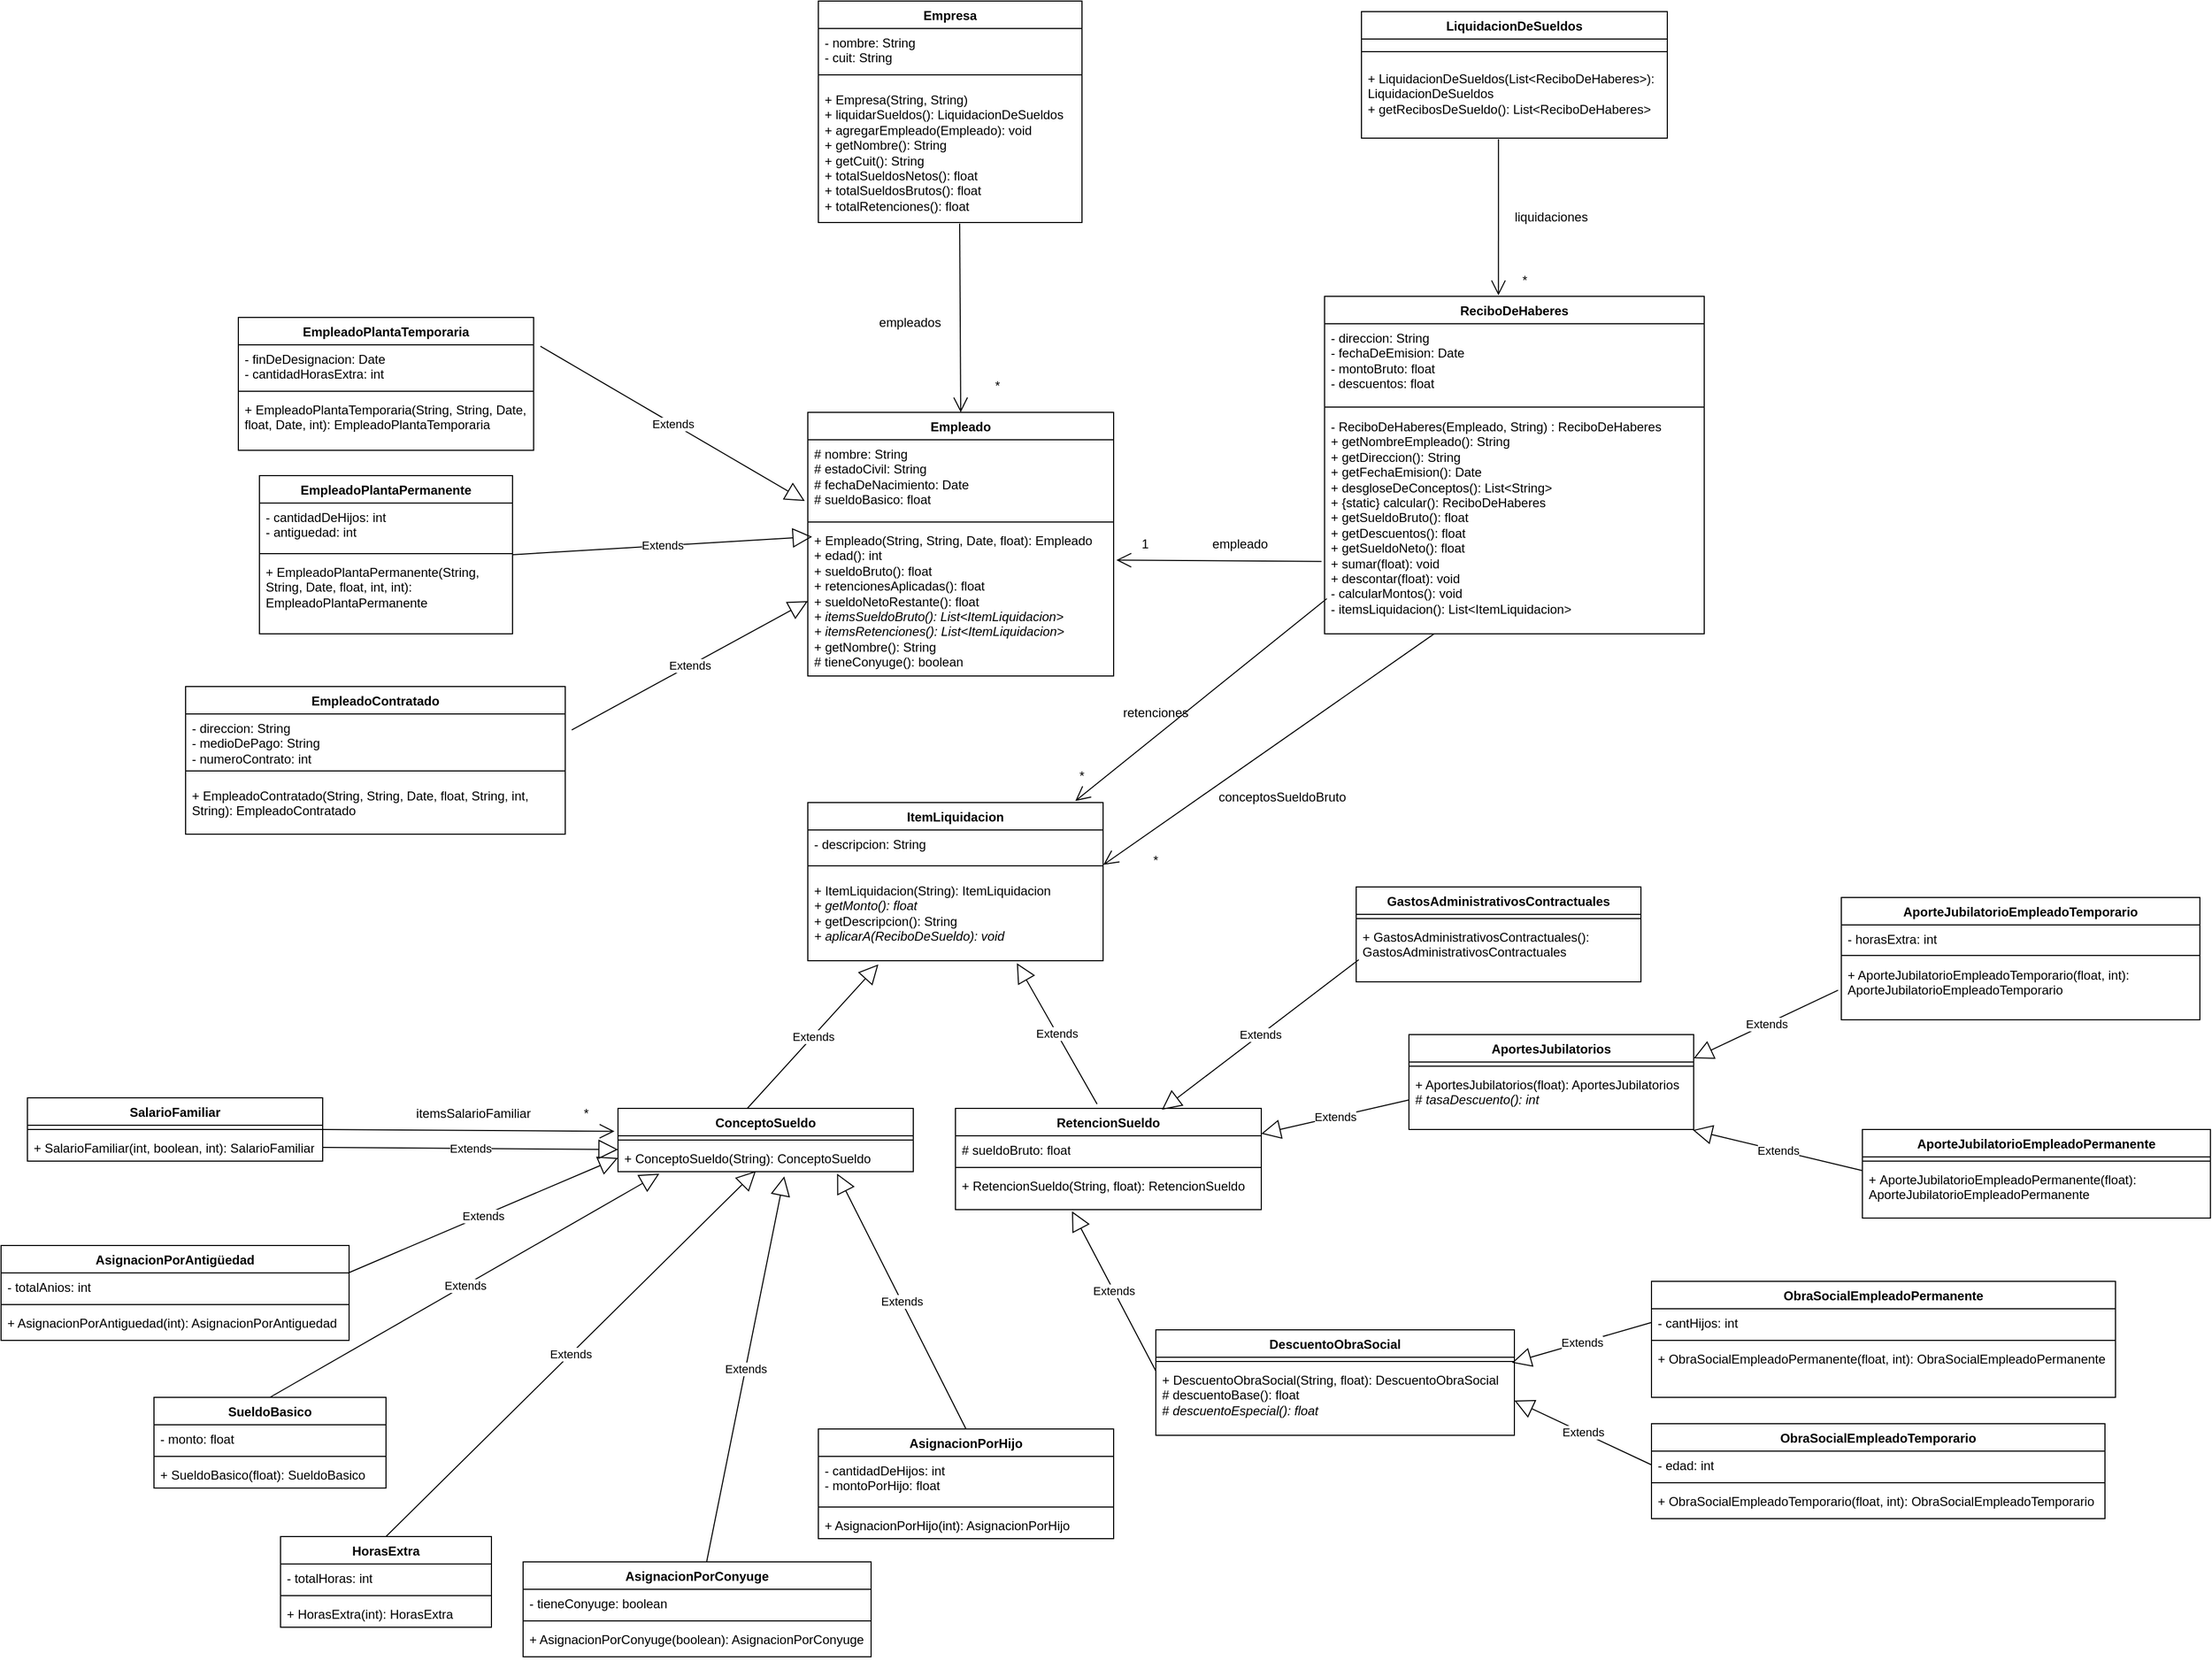 <mxfile version="24.6.3" type="device">
  <diagram id="dvFh13W1wca3gW78rGPV" name="Página-1">
    <mxGraphModel dx="3088" dy="738" grid="1" gridSize="10" guides="1" tooltips="1" connect="1" arrows="1" fold="1" page="1" pageScale="1" pageWidth="827" pageHeight="1169" math="0" shadow="0">
      <root>
        <mxCell id="0" />
        <mxCell id="1" parent="0" />
        <mxCell id="1jrQEB5GdqR0-xiWNW6j-1" value="Empresa" style="swimlane;fontStyle=1;align=center;verticalAlign=top;childLayout=stackLayout;horizontal=1;startSize=26;horizontalStack=0;resizeParent=1;resizeParentMax=0;resizeLast=0;collapsible=1;marginBottom=0;whiteSpace=wrap;html=1;" parent="1" vertex="1">
          <mxGeometry x="-530" y="20" width="250" height="210" as="geometry" />
        </mxCell>
        <mxCell id="1jrQEB5GdqR0-xiWNW6j-2" value="- nombre: String&lt;div&gt;- cuit: String&lt;/div&gt;&lt;div&gt;&lt;br&gt;&lt;/div&gt;" style="text;strokeColor=none;fillColor=none;align=left;verticalAlign=top;spacingLeft=4;spacingRight=4;overflow=hidden;rotatable=0;points=[[0,0.5],[1,0.5]];portConstraint=eastwest;whiteSpace=wrap;html=1;" parent="1jrQEB5GdqR0-xiWNW6j-1" vertex="1">
          <mxGeometry y="26" width="250" height="34" as="geometry" />
        </mxCell>
        <mxCell id="1jrQEB5GdqR0-xiWNW6j-3" value="" style="line;strokeWidth=1;fillColor=none;align=left;verticalAlign=middle;spacingTop=-1;spacingLeft=3;spacingRight=3;rotatable=0;labelPosition=right;points=[];portConstraint=eastwest;strokeColor=inherit;" parent="1jrQEB5GdqR0-xiWNW6j-1" vertex="1">
          <mxGeometry y="60" width="250" height="20" as="geometry" />
        </mxCell>
        <mxCell id="1jrQEB5GdqR0-xiWNW6j-4" value="&lt;div&gt;+ Empresa(String, String)&lt;/div&gt;&lt;div&gt;+ liquidarSueldos(): LiquidacionDeSueldos&lt;br&gt;&lt;/div&gt;&lt;div&gt;+ agregarEmpleado(Empleado): void&lt;br&gt;&lt;/div&gt;&lt;div&gt;&lt;div&gt;+ getNombre(): String&lt;/div&gt;&lt;div&gt;+ getCuit(): String&lt;/div&gt;&lt;/div&gt;+ totalSueldosNetos(): float&lt;div&gt;+ totalSueldosBrutos(): float&lt;br&gt;&lt;/div&gt;&lt;div&gt;+ totalRetenciones(): float&lt;/div&gt;" style="text;strokeColor=none;fillColor=none;align=left;verticalAlign=top;spacingLeft=4;spacingRight=4;overflow=hidden;rotatable=0;points=[[0,0.5],[1,0.5]];portConstraint=eastwest;whiteSpace=wrap;html=1;" parent="1jrQEB5GdqR0-xiWNW6j-1" vertex="1">
          <mxGeometry y="80" width="250" height="130" as="geometry" />
        </mxCell>
        <mxCell id="1jrQEB5GdqR0-xiWNW6j-5" value="Empleado" style="swimlane;fontStyle=1;align=center;verticalAlign=top;childLayout=stackLayout;horizontal=1;startSize=26;horizontalStack=0;resizeParent=1;resizeParentMax=0;resizeLast=0;collapsible=1;marginBottom=0;whiteSpace=wrap;html=1;" parent="1" vertex="1">
          <mxGeometry x="-540" y="410" width="290" height="250" as="geometry">
            <mxRectangle x="80" y="360" width="90" height="30" as="alternateBounds" />
          </mxGeometry>
        </mxCell>
        <mxCell id="1jrQEB5GdqR0-xiWNW6j-6" value="# nombre: String&lt;div&gt;# estadoCivil: String&lt;/div&gt;&lt;div&gt;# fechaDeNacimiento: Date&lt;/div&gt;&lt;div&gt;# sueldoBasico: float&lt;/div&gt;" style="text;strokeColor=none;fillColor=none;align=left;verticalAlign=top;spacingLeft=4;spacingRight=4;overflow=hidden;rotatable=0;points=[[0,0.5],[1,0.5]];portConstraint=eastwest;whiteSpace=wrap;html=1;" parent="1jrQEB5GdqR0-xiWNW6j-5" vertex="1">
          <mxGeometry y="26" width="290" height="74" as="geometry" />
        </mxCell>
        <mxCell id="1jrQEB5GdqR0-xiWNW6j-7" value="" style="line;strokeWidth=1;fillColor=none;align=left;verticalAlign=middle;spacingTop=-1;spacingLeft=3;spacingRight=3;rotatable=0;labelPosition=right;points=[];portConstraint=eastwest;strokeColor=inherit;" parent="1jrQEB5GdqR0-xiWNW6j-5" vertex="1">
          <mxGeometry y="100" width="290" height="8" as="geometry" />
        </mxCell>
        <mxCell id="1jrQEB5GdqR0-xiWNW6j-8" value="&lt;div&gt;+ Empleado(String, String, Date, float): Empleado&lt;/div&gt;+ edad(): int&lt;div&gt;+ sueldoBruto(): float&lt;/div&gt;&lt;div&gt;+ retencionesAplicadas(): float&lt;/div&gt;&lt;div&gt;+ sueldoNetoRestante(): float&lt;/div&gt;&lt;div&gt;&lt;i&gt;+ itemsSueldoBruto(): List&amp;lt;ItemLiquidacion&amp;gt;&lt;/i&gt;&lt;/div&gt;&lt;div&gt;&lt;i&gt;+ itemsRetenciones(): List&amp;lt;ItemLiquidacion&amp;gt;&lt;/i&gt;&lt;br&gt;&lt;/div&gt;&lt;div&gt;+ getNombre(): String&lt;/div&gt;&lt;div&gt;# tieneConyuge(): boolean&lt;/div&gt;&lt;div&gt;&lt;br&gt;&lt;/div&gt;" style="text;strokeColor=none;fillColor=none;align=left;verticalAlign=top;spacingLeft=4;spacingRight=4;overflow=hidden;rotatable=0;points=[[0,0.5],[1,0.5]];portConstraint=eastwest;whiteSpace=wrap;html=1;" parent="1jrQEB5GdqR0-xiWNW6j-5" vertex="1">
          <mxGeometry y="108" width="290" height="142" as="geometry" />
        </mxCell>
        <mxCell id="1jrQEB5GdqR0-xiWNW6j-9" value="EmpleadoPlantaPermanente" style="swimlane;fontStyle=1;align=center;verticalAlign=top;childLayout=stackLayout;horizontal=1;startSize=26;horizontalStack=0;resizeParent=1;resizeParentMax=0;resizeLast=0;collapsible=1;marginBottom=0;whiteSpace=wrap;html=1;" parent="1" vertex="1">
          <mxGeometry x="-1060" y="470" width="240" height="150" as="geometry">
            <mxRectangle x="80" y="360" width="90" height="30" as="alternateBounds" />
          </mxGeometry>
        </mxCell>
        <mxCell id="1jrQEB5GdqR0-xiWNW6j-10" value="- cantidadDeHijos: int&lt;div&gt;&lt;div&gt;- antiguedad: int&lt;/div&gt;&lt;/div&gt;" style="text;strokeColor=none;fillColor=none;align=left;verticalAlign=top;spacingLeft=4;spacingRight=4;overflow=hidden;rotatable=0;points=[[0,0.5],[1,0.5]];portConstraint=eastwest;whiteSpace=wrap;html=1;" parent="1jrQEB5GdqR0-xiWNW6j-9" vertex="1">
          <mxGeometry y="26" width="240" height="44" as="geometry" />
        </mxCell>
        <mxCell id="1jrQEB5GdqR0-xiWNW6j-11" value="" style="line;strokeWidth=1;fillColor=none;align=left;verticalAlign=middle;spacingTop=-1;spacingLeft=3;spacingRight=3;rotatable=0;labelPosition=right;points=[];portConstraint=eastwest;strokeColor=inherit;" parent="1jrQEB5GdqR0-xiWNW6j-9" vertex="1">
          <mxGeometry y="70" width="240" height="8" as="geometry" />
        </mxCell>
        <mxCell id="1jrQEB5GdqR0-xiWNW6j-12" value="+ EmpleadoPlantaPermanente(String, String, Date, float, int, int): EmpleadoPlantaPermanente" style="text;strokeColor=none;fillColor=none;align=left;verticalAlign=top;spacingLeft=4;spacingRight=4;overflow=hidden;rotatable=0;points=[[0,0.5],[1,0.5]];portConstraint=eastwest;whiteSpace=wrap;html=1;" parent="1jrQEB5GdqR0-xiWNW6j-9" vertex="1">
          <mxGeometry y="78" width="240" height="72" as="geometry" />
        </mxCell>
        <mxCell id="1jrQEB5GdqR0-xiWNW6j-16" value="EmpleadoPlantaTemporaria" style="swimlane;fontStyle=1;align=center;verticalAlign=top;childLayout=stackLayout;horizontal=1;startSize=26;horizontalStack=0;resizeParent=1;resizeParentMax=0;resizeLast=0;collapsible=1;marginBottom=0;whiteSpace=wrap;html=1;" parent="1" vertex="1">
          <mxGeometry x="-1080" y="320" width="280" height="126" as="geometry">
            <mxRectangle x="80" y="360" width="90" height="30" as="alternateBounds" />
          </mxGeometry>
        </mxCell>
        <mxCell id="1jrQEB5GdqR0-xiWNW6j-17" value="- finDeDesignacion: Date&lt;div&gt;- cantidadHorasExtra: int&lt;/div&gt;" style="text;strokeColor=none;fillColor=none;align=left;verticalAlign=top;spacingLeft=4;spacingRight=4;overflow=hidden;rotatable=0;points=[[0,0.5],[1,0.5]];portConstraint=eastwest;whiteSpace=wrap;html=1;" parent="1jrQEB5GdqR0-xiWNW6j-16" vertex="1">
          <mxGeometry y="26" width="280" height="40" as="geometry" />
        </mxCell>
        <mxCell id="1jrQEB5GdqR0-xiWNW6j-18" value="" style="line;strokeWidth=1;fillColor=none;align=left;verticalAlign=middle;spacingTop=-1;spacingLeft=3;spacingRight=3;rotatable=0;labelPosition=right;points=[];portConstraint=eastwest;strokeColor=inherit;" parent="1jrQEB5GdqR0-xiWNW6j-16" vertex="1">
          <mxGeometry y="66" width="280" height="8" as="geometry" />
        </mxCell>
        <mxCell id="1jrQEB5GdqR0-xiWNW6j-19" value="+ EmpleadoPlantaTemporaria(String, String, Date, float, Date, int): EmpleadoPlantaTemporaria&lt;div&gt;&lt;br&gt;&lt;/div&gt;" style="text;strokeColor=none;fillColor=none;align=left;verticalAlign=top;spacingLeft=4;spacingRight=4;overflow=hidden;rotatable=0;points=[[0,0.5],[1,0.5]];portConstraint=eastwest;whiteSpace=wrap;html=1;" parent="1jrQEB5GdqR0-xiWNW6j-16" vertex="1">
          <mxGeometry y="74" width="280" height="52" as="geometry" />
        </mxCell>
        <mxCell id="1jrQEB5GdqR0-xiWNW6j-20" value="ReciboDeHaberes" style="swimlane;fontStyle=1;align=center;verticalAlign=top;childLayout=stackLayout;horizontal=1;startSize=26;horizontalStack=0;resizeParent=1;resizeParentMax=0;resizeLast=0;collapsible=1;marginBottom=0;whiteSpace=wrap;html=1;" parent="1" vertex="1">
          <mxGeometry x="-50" y="300" width="360" height="320" as="geometry" />
        </mxCell>
        <mxCell id="1jrQEB5GdqR0-xiWNW6j-21" value="&lt;div&gt;- direccion: String&lt;/div&gt;&lt;div&gt;- fechaDeEmision: Date&lt;/div&gt;&lt;div&gt;- montoBruto: float&lt;/div&gt;&lt;div&gt;- descuentos: float&lt;/div&gt;&lt;div&gt;&lt;br&gt;&lt;/div&gt;" style="text;strokeColor=none;fillColor=none;align=left;verticalAlign=top;spacingLeft=4;spacingRight=4;overflow=hidden;rotatable=0;points=[[0,0.5],[1,0.5]];portConstraint=eastwest;whiteSpace=wrap;html=1;" parent="1jrQEB5GdqR0-xiWNW6j-20" vertex="1">
          <mxGeometry y="26" width="360" height="74" as="geometry" />
        </mxCell>
        <mxCell id="1jrQEB5GdqR0-xiWNW6j-22" value="" style="line;strokeWidth=1;fillColor=none;align=left;verticalAlign=middle;spacingTop=-1;spacingLeft=3;spacingRight=3;rotatable=0;labelPosition=right;points=[];portConstraint=eastwest;strokeColor=inherit;" parent="1jrQEB5GdqR0-xiWNW6j-20" vertex="1">
          <mxGeometry y="100" width="360" height="10" as="geometry" />
        </mxCell>
        <mxCell id="1jrQEB5GdqR0-xiWNW6j-23" value="&lt;div&gt;- ReciboDeHaberes(Empleado, String) : ReciboDeHaberes&lt;/div&gt;&lt;div&gt;+ getNombreEmpleado(): String&lt;/div&gt;&lt;div&gt;+ getDireccion(): String&lt;/div&gt;&lt;div&gt;+ getFechaEmision(): Date&lt;/div&gt;&lt;div&gt;+ desgloseDeConceptos(): List&amp;lt;String&amp;gt;&lt;/div&gt;&lt;div&gt;+&amp;nbsp;&lt;span style=&quot;background-color: initial;&quot;&gt;{static}&amp;nbsp;&lt;/span&gt;&lt;span style=&quot;background-color: initial;&quot;&gt;calcular(): ReciboDeHaberes&lt;/span&gt;&lt;/div&gt;&lt;div&gt;&lt;span style=&quot;background-color: initial;&quot;&gt;+ getSueldoBruto(): float&lt;/span&gt;&lt;/div&gt;&lt;div&gt;+ getDescuentos(): float&lt;/div&gt;&lt;div&gt;+ getSueldoNeto(): float&lt;/div&gt;&lt;div&gt;+ sumar(float): void&lt;/div&gt;&lt;div&gt;+ descontar(float): void&lt;/div&gt;&lt;div&gt;- calcularMontos(): void&lt;/div&gt;&lt;div&gt;- itemsLiquidacion(): List&amp;lt;ItemLiquidacion&amp;gt;&lt;/div&gt;&lt;div&gt;&lt;br&gt;&lt;/div&gt;" style="text;strokeColor=none;fillColor=none;align=left;verticalAlign=top;spacingLeft=4;spacingRight=4;overflow=hidden;rotatable=0;points=[[0,0.5],[1,0.5]];portConstraint=eastwest;whiteSpace=wrap;html=1;" parent="1jrQEB5GdqR0-xiWNW6j-20" vertex="1">
          <mxGeometry y="110" width="360" height="210" as="geometry" />
        </mxCell>
        <mxCell id="1jrQEB5GdqR0-xiWNW6j-24" value="ItemLiquidacion" style="swimlane;fontStyle=1;align=center;verticalAlign=top;childLayout=stackLayout;horizontal=1;startSize=26;horizontalStack=0;resizeParent=1;resizeParentMax=0;resizeLast=0;collapsible=1;marginBottom=0;whiteSpace=wrap;html=1;" parent="1" vertex="1">
          <mxGeometry x="-540" y="780" width="280" height="150" as="geometry" />
        </mxCell>
        <mxCell id="1jrQEB5GdqR0-xiWNW6j-25" value="- descripcion: String&lt;div&gt;&lt;br&gt;&lt;/div&gt;" style="text;strokeColor=none;fillColor=none;align=left;verticalAlign=top;spacingLeft=4;spacingRight=4;overflow=hidden;rotatable=0;points=[[0,0.5],[1,0.5]];portConstraint=eastwest;whiteSpace=wrap;html=1;" parent="1jrQEB5GdqR0-xiWNW6j-24" vertex="1">
          <mxGeometry y="26" width="280" height="24" as="geometry" />
        </mxCell>
        <mxCell id="1jrQEB5GdqR0-xiWNW6j-26" value="" style="line;strokeWidth=1;fillColor=none;align=left;verticalAlign=middle;spacingTop=-1;spacingLeft=3;spacingRight=3;rotatable=0;labelPosition=right;points=[];portConstraint=eastwest;strokeColor=inherit;" parent="1jrQEB5GdqR0-xiWNW6j-24" vertex="1">
          <mxGeometry y="50" width="280" height="20" as="geometry" />
        </mxCell>
        <mxCell id="1jrQEB5GdqR0-xiWNW6j-27" value="&lt;div&gt;+ ItemLiquidacion(String): ItemLiquidacion&lt;/div&gt;&lt;div&gt;&lt;i&gt;+ getMonto(): float&lt;/i&gt;&lt;/div&gt;+ getDescripcion(): String&lt;div&gt;&lt;i&gt;+ aplicarA(ReciboDeSueldo): void&lt;/i&gt;&lt;/div&gt;" style="text;strokeColor=none;fillColor=none;align=left;verticalAlign=top;spacingLeft=4;spacingRight=4;overflow=hidden;rotatable=0;points=[[0,0.5],[1,0.5]];portConstraint=eastwest;whiteSpace=wrap;html=1;" parent="1jrQEB5GdqR0-xiWNW6j-24" vertex="1">
          <mxGeometry y="70" width="280" height="80" as="geometry" />
        </mxCell>
        <mxCell id="594M__3pkfpvOSiW5F3G-3" value="ConceptoSueldo" style="swimlane;fontStyle=1;align=center;verticalAlign=top;childLayout=stackLayout;horizontal=1;startSize=26;horizontalStack=0;resizeParent=1;resizeParentMax=0;resizeLast=0;collapsible=1;marginBottom=0;whiteSpace=wrap;html=1;" parent="1" vertex="1">
          <mxGeometry x="-720" y="1070" width="280" height="60" as="geometry" />
        </mxCell>
        <mxCell id="594M__3pkfpvOSiW5F3G-5" value="" style="line;strokeWidth=1;fillColor=none;align=left;verticalAlign=middle;spacingTop=-1;spacingLeft=3;spacingRight=3;rotatable=0;labelPosition=right;points=[];portConstraint=eastwest;strokeColor=inherit;" parent="594M__3pkfpvOSiW5F3G-3" vertex="1">
          <mxGeometry y="26" width="280" height="8" as="geometry" />
        </mxCell>
        <mxCell id="594M__3pkfpvOSiW5F3G-6" value="+ ConceptoSueldo(String): ConceptoSueldo" style="text;strokeColor=none;fillColor=none;align=left;verticalAlign=top;spacingLeft=4;spacingRight=4;overflow=hidden;rotatable=0;points=[[0,0.5],[1,0.5]];portConstraint=eastwest;whiteSpace=wrap;html=1;" parent="594M__3pkfpvOSiW5F3G-3" vertex="1">
          <mxGeometry y="34" width="280" height="26" as="geometry" />
        </mxCell>
        <mxCell id="594M__3pkfpvOSiW5F3G-7" value="RetencionSueldo" style="swimlane;fontStyle=1;align=center;verticalAlign=top;childLayout=stackLayout;horizontal=1;startSize=26;horizontalStack=0;resizeParent=1;resizeParentMax=0;resizeLast=0;collapsible=1;marginBottom=0;whiteSpace=wrap;html=1;" parent="1" vertex="1">
          <mxGeometry x="-400" y="1070" width="290" height="96" as="geometry" />
        </mxCell>
        <mxCell id="594M__3pkfpvOSiW5F3G-115" value="# sueldoBruto: float" style="text;strokeColor=none;fillColor=none;align=left;verticalAlign=top;spacingLeft=4;spacingRight=4;overflow=hidden;rotatable=0;points=[[0,0.5],[1,0.5]];portConstraint=eastwest;whiteSpace=wrap;html=1;" parent="594M__3pkfpvOSiW5F3G-7" vertex="1">
          <mxGeometry y="26" width="290" height="26" as="geometry" />
        </mxCell>
        <mxCell id="594M__3pkfpvOSiW5F3G-9" value="" style="line;strokeWidth=1;fillColor=none;align=left;verticalAlign=middle;spacingTop=-1;spacingLeft=3;spacingRight=3;rotatable=0;labelPosition=right;points=[];portConstraint=eastwest;strokeColor=inherit;" parent="594M__3pkfpvOSiW5F3G-7" vertex="1">
          <mxGeometry y="52" width="290" height="8" as="geometry" />
        </mxCell>
        <mxCell id="594M__3pkfpvOSiW5F3G-10" value="+ RetencionSueldo(String, float): RetencionSueldo" style="text;strokeColor=none;fillColor=none;align=left;verticalAlign=top;spacingLeft=4;spacingRight=4;overflow=hidden;rotatable=0;points=[[0,0.5],[1,0.5]];portConstraint=eastwest;whiteSpace=wrap;html=1;" parent="594M__3pkfpvOSiW5F3G-7" vertex="1">
          <mxGeometry y="60" width="290" height="36" as="geometry" />
        </mxCell>
        <mxCell id="594M__3pkfpvOSiW5F3G-12" value="SalarioFamiliar" style="swimlane;fontStyle=1;align=center;verticalAlign=top;childLayout=stackLayout;horizontal=1;startSize=26;horizontalStack=0;resizeParent=1;resizeParentMax=0;resizeLast=0;collapsible=1;marginBottom=0;whiteSpace=wrap;html=1;" parent="1" vertex="1">
          <mxGeometry x="-1280" y="1060" width="280" height="60" as="geometry" />
        </mxCell>
        <mxCell id="594M__3pkfpvOSiW5F3G-14" value="" style="line;strokeWidth=1;fillColor=none;align=left;verticalAlign=middle;spacingTop=-1;spacingLeft=3;spacingRight=3;rotatable=0;labelPosition=right;points=[];portConstraint=eastwest;strokeColor=inherit;" parent="594M__3pkfpvOSiW5F3G-12" vertex="1">
          <mxGeometry y="26" width="280" height="8" as="geometry" />
        </mxCell>
        <mxCell id="594M__3pkfpvOSiW5F3G-15" value="+ SalarioFamiliar(int, boolean, int): SalarioFamiliar" style="text;strokeColor=none;fillColor=none;align=left;verticalAlign=top;spacingLeft=4;spacingRight=4;overflow=hidden;rotatable=0;points=[[0,0.5],[1,0.5]];portConstraint=eastwest;whiteSpace=wrap;html=1;" parent="594M__3pkfpvOSiW5F3G-12" vertex="1">
          <mxGeometry y="34" width="280" height="26" as="geometry" />
        </mxCell>
        <mxCell id="594M__3pkfpvOSiW5F3G-16" value="SueldoBasico" style="swimlane;fontStyle=1;align=center;verticalAlign=top;childLayout=stackLayout;horizontal=1;startSize=26;horizontalStack=0;resizeParent=1;resizeParentMax=0;resizeLast=0;collapsible=1;marginBottom=0;whiteSpace=wrap;html=1;" parent="1" vertex="1">
          <mxGeometry x="-1160" y="1344" width="220" height="86" as="geometry" />
        </mxCell>
        <mxCell id="594M__3pkfpvOSiW5F3G-17" value="- monto: float" style="text;strokeColor=none;fillColor=none;align=left;verticalAlign=top;spacingLeft=4;spacingRight=4;overflow=hidden;rotatable=0;points=[[0,0.5],[1,0.5]];portConstraint=eastwest;whiteSpace=wrap;html=1;" parent="594M__3pkfpvOSiW5F3G-16" vertex="1">
          <mxGeometry y="26" width="220" height="26" as="geometry" />
        </mxCell>
        <mxCell id="594M__3pkfpvOSiW5F3G-18" value="" style="line;strokeWidth=1;fillColor=none;align=left;verticalAlign=middle;spacingTop=-1;spacingLeft=3;spacingRight=3;rotatable=0;labelPosition=right;points=[];portConstraint=eastwest;strokeColor=inherit;" parent="594M__3pkfpvOSiW5F3G-16" vertex="1">
          <mxGeometry y="52" width="220" height="8" as="geometry" />
        </mxCell>
        <mxCell id="594M__3pkfpvOSiW5F3G-19" value="+ SueldoBasico(float): SueldoBasico" style="text;strokeColor=none;fillColor=none;align=left;verticalAlign=top;spacingLeft=4;spacingRight=4;overflow=hidden;rotatable=0;points=[[0,0.5],[1,0.5]];portConstraint=eastwest;whiteSpace=wrap;html=1;" parent="594M__3pkfpvOSiW5F3G-16" vertex="1">
          <mxGeometry y="60" width="220" height="26" as="geometry" />
        </mxCell>
        <mxCell id="594M__3pkfpvOSiW5F3G-20" value="AsignacionPorAntigüedad" style="swimlane;fontStyle=1;align=center;verticalAlign=top;childLayout=stackLayout;horizontal=1;startSize=26;horizontalStack=0;resizeParent=1;resizeParentMax=0;resizeLast=0;collapsible=1;marginBottom=0;whiteSpace=wrap;html=1;" parent="1" vertex="1">
          <mxGeometry x="-1305" y="1200" width="330" height="90" as="geometry" />
        </mxCell>
        <mxCell id="594M__3pkfpvOSiW5F3G-21" value="- totalAnios: int" style="text;strokeColor=none;fillColor=none;align=left;verticalAlign=top;spacingLeft=4;spacingRight=4;overflow=hidden;rotatable=0;points=[[0,0.5],[1,0.5]];portConstraint=eastwest;whiteSpace=wrap;html=1;" parent="594M__3pkfpvOSiW5F3G-20" vertex="1">
          <mxGeometry y="26" width="330" height="26" as="geometry" />
        </mxCell>
        <mxCell id="594M__3pkfpvOSiW5F3G-22" value="" style="line;strokeWidth=1;fillColor=none;align=left;verticalAlign=middle;spacingTop=-1;spacingLeft=3;spacingRight=3;rotatable=0;labelPosition=right;points=[];portConstraint=eastwest;strokeColor=inherit;" parent="594M__3pkfpvOSiW5F3G-20" vertex="1">
          <mxGeometry y="52" width="330" height="8" as="geometry" />
        </mxCell>
        <mxCell id="594M__3pkfpvOSiW5F3G-23" value="+ AsignacionPorAntiguedad(int): AsignacionPorAntiguedad" style="text;strokeColor=none;fillColor=none;align=left;verticalAlign=top;spacingLeft=4;spacingRight=4;overflow=hidden;rotatable=0;points=[[0,0.5],[1,0.5]];portConstraint=eastwest;whiteSpace=wrap;html=1;" parent="594M__3pkfpvOSiW5F3G-20" vertex="1">
          <mxGeometry y="60" width="330" height="30" as="geometry" />
        </mxCell>
        <mxCell id="594M__3pkfpvOSiW5F3G-24" value="AsignacionPorConyuge" style="swimlane;fontStyle=1;align=center;verticalAlign=top;childLayout=stackLayout;horizontal=1;startSize=26;horizontalStack=0;resizeParent=1;resizeParentMax=0;resizeLast=0;collapsible=1;marginBottom=0;whiteSpace=wrap;html=1;" parent="1" vertex="1">
          <mxGeometry x="-810" y="1500" width="330" height="90" as="geometry" />
        </mxCell>
        <mxCell id="594M__3pkfpvOSiW5F3G-25" value="- tieneConyuge: boolean" style="text;strokeColor=none;fillColor=none;align=left;verticalAlign=top;spacingLeft=4;spacingRight=4;overflow=hidden;rotatable=0;points=[[0,0.5],[1,0.5]];portConstraint=eastwest;whiteSpace=wrap;html=1;" parent="594M__3pkfpvOSiW5F3G-24" vertex="1">
          <mxGeometry y="26" width="330" height="26" as="geometry" />
        </mxCell>
        <mxCell id="594M__3pkfpvOSiW5F3G-26" value="" style="line;strokeWidth=1;fillColor=none;align=left;verticalAlign=middle;spacingTop=-1;spacingLeft=3;spacingRight=3;rotatable=0;labelPosition=right;points=[];portConstraint=eastwest;strokeColor=inherit;" parent="594M__3pkfpvOSiW5F3G-24" vertex="1">
          <mxGeometry y="52" width="330" height="8" as="geometry" />
        </mxCell>
        <mxCell id="594M__3pkfpvOSiW5F3G-27" value="+ AsignacionPorConyuge(boolean): AsignacionPorConyuge" style="text;strokeColor=none;fillColor=none;align=left;verticalAlign=top;spacingLeft=4;spacingRight=4;overflow=hidden;rotatable=0;points=[[0,0.5],[1,0.5]];portConstraint=eastwest;whiteSpace=wrap;html=1;" parent="594M__3pkfpvOSiW5F3G-24" vertex="1">
          <mxGeometry y="60" width="330" height="30" as="geometry" />
        </mxCell>
        <mxCell id="594M__3pkfpvOSiW5F3G-28" value="AsignacionPorHijo" style="swimlane;fontStyle=1;align=center;verticalAlign=top;childLayout=stackLayout;horizontal=1;startSize=26;horizontalStack=0;resizeParent=1;resizeParentMax=0;resizeLast=0;collapsible=1;marginBottom=0;whiteSpace=wrap;html=1;" parent="1" vertex="1">
          <mxGeometry x="-530" y="1374" width="280" height="104" as="geometry" />
        </mxCell>
        <mxCell id="594M__3pkfpvOSiW5F3G-29" value="- cantidadDeHijos: int&lt;div&gt;- montoPorHijo: float&lt;/div&gt;" style="text;strokeColor=none;fillColor=none;align=left;verticalAlign=top;spacingLeft=4;spacingRight=4;overflow=hidden;rotatable=0;points=[[0,0.5],[1,0.5]];portConstraint=eastwest;whiteSpace=wrap;html=1;" parent="594M__3pkfpvOSiW5F3G-28" vertex="1">
          <mxGeometry y="26" width="280" height="44" as="geometry" />
        </mxCell>
        <mxCell id="594M__3pkfpvOSiW5F3G-30" value="" style="line;strokeWidth=1;fillColor=none;align=left;verticalAlign=middle;spacingTop=-1;spacingLeft=3;spacingRight=3;rotatable=0;labelPosition=right;points=[];portConstraint=eastwest;strokeColor=inherit;" parent="594M__3pkfpvOSiW5F3G-28" vertex="1">
          <mxGeometry y="70" width="280" height="8" as="geometry" />
        </mxCell>
        <mxCell id="594M__3pkfpvOSiW5F3G-31" value="+ AsignacionPorHijo(int): AsignacionPorHijo" style="text;strokeColor=none;fillColor=none;align=left;verticalAlign=top;spacingLeft=4;spacingRight=4;overflow=hidden;rotatable=0;points=[[0,0.5],[1,0.5]];portConstraint=eastwest;whiteSpace=wrap;html=1;" parent="594M__3pkfpvOSiW5F3G-28" vertex="1">
          <mxGeometry y="78" width="280" height="26" as="geometry" />
        </mxCell>
        <mxCell id="594M__3pkfpvOSiW5F3G-32" value="HorasExtra" style="swimlane;fontStyle=1;align=center;verticalAlign=top;childLayout=stackLayout;horizontal=1;startSize=26;horizontalStack=0;resizeParent=1;resizeParentMax=0;resizeLast=0;collapsible=1;marginBottom=0;whiteSpace=wrap;html=1;" parent="1" vertex="1">
          <mxGeometry x="-1040" y="1476" width="200" height="86" as="geometry" />
        </mxCell>
        <mxCell id="594M__3pkfpvOSiW5F3G-33" value="- totalHoras: int" style="text;strokeColor=none;fillColor=none;align=left;verticalAlign=top;spacingLeft=4;spacingRight=4;overflow=hidden;rotatable=0;points=[[0,0.5],[1,0.5]];portConstraint=eastwest;whiteSpace=wrap;html=1;" parent="594M__3pkfpvOSiW5F3G-32" vertex="1">
          <mxGeometry y="26" width="200" height="26" as="geometry" />
        </mxCell>
        <mxCell id="594M__3pkfpvOSiW5F3G-34" value="" style="line;strokeWidth=1;fillColor=none;align=left;verticalAlign=middle;spacingTop=-1;spacingLeft=3;spacingRight=3;rotatable=0;labelPosition=right;points=[];portConstraint=eastwest;strokeColor=inherit;" parent="594M__3pkfpvOSiW5F3G-32" vertex="1">
          <mxGeometry y="52" width="200" height="8" as="geometry" />
        </mxCell>
        <mxCell id="594M__3pkfpvOSiW5F3G-35" value="+ HorasExtra(int): HorasExtra" style="text;strokeColor=none;fillColor=none;align=left;verticalAlign=top;spacingLeft=4;spacingRight=4;overflow=hidden;rotatable=0;points=[[0,0.5],[1,0.5]];portConstraint=eastwest;whiteSpace=wrap;html=1;" parent="594M__3pkfpvOSiW5F3G-32" vertex="1">
          <mxGeometry y="60" width="200" height="26" as="geometry" />
        </mxCell>
        <mxCell id="594M__3pkfpvOSiW5F3G-49" value="Extends" style="endArrow=block;endSize=16;endFill=0;html=1;rounded=0;exitX=0.5;exitY=0;exitDx=0;exitDy=0;entryX=0.14;entryY=1.076;entryDx=0;entryDy=0;entryPerimeter=0;" parent="1" source="594M__3pkfpvOSiW5F3G-16" target="594M__3pkfpvOSiW5F3G-6" edge="1">
          <mxGeometry width="160" relative="1" as="geometry">
            <mxPoint x="-500" y="1170" as="sourcePoint" />
            <mxPoint x="-690" y="1150" as="targetPoint" />
          </mxGeometry>
        </mxCell>
        <mxCell id="594M__3pkfpvOSiW5F3G-50" value="Extends" style="endArrow=block;endSize=16;endFill=0;html=1;rounded=0;exitX=0.5;exitY=0;exitDx=0;exitDy=0;entryX=0.467;entryY=0.975;entryDx=0;entryDy=0;entryPerimeter=0;" parent="1" source="594M__3pkfpvOSiW5F3G-32" target="594M__3pkfpvOSiW5F3G-6" edge="1">
          <mxGeometry width="160" relative="1" as="geometry">
            <mxPoint x="-800" y="1360" as="sourcePoint" />
            <mxPoint x="-610" y="1100" as="targetPoint" />
          </mxGeometry>
        </mxCell>
        <mxCell id="594M__3pkfpvOSiW5F3G-51" value="Extends" style="endArrow=block;endSize=16;endFill=0;html=1;rounded=0;entryX=0.563;entryY=1.171;entryDx=0;entryDy=0;entryPerimeter=0;" parent="1" source="594M__3pkfpvOSiW5F3G-24" target="594M__3pkfpvOSiW5F3G-6" edge="1">
          <mxGeometry width="160" relative="1" as="geometry">
            <mxPoint x="-615" y="1310" as="sourcePoint" />
            <mxPoint x="-620" y="1159" as="targetPoint" />
          </mxGeometry>
        </mxCell>
        <mxCell id="594M__3pkfpvOSiW5F3G-52" value="Extends" style="endArrow=block;endSize=16;endFill=0;html=1;rounded=0;exitX=0.997;exitY=0.005;exitDx=0;exitDy=0;entryX=0;entryY=0.5;entryDx=0;entryDy=0;exitPerimeter=0;" parent="1" source="594M__3pkfpvOSiW5F3G-21" target="594M__3pkfpvOSiW5F3G-6" edge="1">
          <mxGeometry width="160" relative="1" as="geometry">
            <mxPoint x="-800" y="1360" as="sourcePoint" />
            <mxPoint x="-655" y="1154" as="targetPoint" />
          </mxGeometry>
        </mxCell>
        <mxCell id="594M__3pkfpvOSiW5F3G-53" value="Extends" style="endArrow=block;endSize=16;endFill=0;html=1;rounded=0;exitX=1;exitY=0.5;exitDx=0;exitDy=0;entryX=0;entryY=0.5;entryDx=0;entryDy=0;" parent="1" source="594M__3pkfpvOSiW5F3G-15" edge="1">
          <mxGeometry width="160" relative="1" as="geometry">
            <mxPoint x="-940" y="1240" as="sourcePoint" />
            <mxPoint x="-720" y="1109" as="targetPoint" />
          </mxGeometry>
        </mxCell>
        <mxCell id="594M__3pkfpvOSiW5F3G-54" value="Extends" style="endArrow=block;endSize=16;endFill=0;html=1;rounded=0;entryX=0.742;entryY=1.071;entryDx=0;entryDy=0;exitX=0.5;exitY=0;exitDx=0;exitDy=0;entryPerimeter=0;" parent="1" source="594M__3pkfpvOSiW5F3G-28" target="594M__3pkfpvOSiW5F3G-6" edge="1">
          <mxGeometry width="160" relative="1" as="geometry">
            <mxPoint x="-350" y="1230" as="sourcePoint" />
            <mxPoint x="-550" y="1110" as="targetPoint" />
          </mxGeometry>
        </mxCell>
        <mxCell id="594M__3pkfpvOSiW5F3G-56" value="Extends" style="endArrow=block;endSize=16;endFill=0;html=1;rounded=0;entryX=0.239;entryY=1.043;entryDx=0;entryDy=0;exitX=0.438;exitY=0;exitDx=0;exitDy=0;entryPerimeter=0;exitPerimeter=0;" parent="1" source="594M__3pkfpvOSiW5F3G-3" target="1jrQEB5GdqR0-xiWNW6j-27" edge="1">
          <mxGeometry width="160" relative="1" as="geometry">
            <mxPoint x="-340" y="1250" as="sourcePoint" />
            <mxPoint x="-540" y="1120" as="targetPoint" />
          </mxGeometry>
        </mxCell>
        <mxCell id="594M__3pkfpvOSiW5F3G-57" value="Extends" style="endArrow=block;endSize=16;endFill=0;html=1;rounded=0;entryX=0.708;entryY=1.029;entryDx=0;entryDy=0;exitX=0.463;exitY=-0.043;exitDx=0;exitDy=0;entryPerimeter=0;exitPerimeter=0;" parent="1" source="594M__3pkfpvOSiW5F3G-7" target="1jrQEB5GdqR0-xiWNW6j-27" edge="1">
          <mxGeometry width="160" relative="1" as="geometry">
            <mxPoint x="-630" y="1070" as="sourcePoint" />
            <mxPoint x="-475" y="919" as="targetPoint" />
          </mxGeometry>
        </mxCell>
        <mxCell id="594M__3pkfpvOSiW5F3G-58" value="DescuentoObraSocial" style="swimlane;fontStyle=1;align=center;verticalAlign=top;childLayout=stackLayout;horizontal=1;startSize=26;horizontalStack=0;resizeParent=1;resizeParentMax=0;resizeLast=0;collapsible=1;marginBottom=0;whiteSpace=wrap;html=1;" parent="1" vertex="1">
          <mxGeometry x="-210" y="1280" width="340" height="100" as="geometry" />
        </mxCell>
        <mxCell id="594M__3pkfpvOSiW5F3G-60" value="" style="line;strokeWidth=1;fillColor=none;align=left;verticalAlign=middle;spacingTop=-1;spacingLeft=3;spacingRight=3;rotatable=0;labelPosition=right;points=[];portConstraint=eastwest;strokeColor=inherit;" parent="594M__3pkfpvOSiW5F3G-58" vertex="1">
          <mxGeometry y="26" width="340" height="8" as="geometry" />
        </mxCell>
        <mxCell id="594M__3pkfpvOSiW5F3G-61" value="+ DescuentoObraSocial(String, float): DescuentoObraSocial&lt;div&gt;# descuentoBase(): float&lt;/div&gt;&lt;div&gt;#&amp;nbsp;&lt;i&gt;descuentoEspecial(): float&lt;/i&gt;&lt;/div&gt;" style="text;strokeColor=none;fillColor=none;align=left;verticalAlign=top;spacingLeft=4;spacingRight=4;overflow=hidden;rotatable=0;points=[[0,0.5],[1,0.5]];portConstraint=eastwest;whiteSpace=wrap;html=1;" parent="594M__3pkfpvOSiW5F3G-58" vertex="1">
          <mxGeometry y="34" width="340" height="66" as="geometry" />
        </mxCell>
        <mxCell id="594M__3pkfpvOSiW5F3G-62" value="AportesJubilatorios" style="swimlane;fontStyle=1;align=center;verticalAlign=top;childLayout=stackLayout;horizontal=1;startSize=26;horizontalStack=0;resizeParent=1;resizeParentMax=0;resizeLast=0;collapsible=1;marginBottom=0;whiteSpace=wrap;html=1;" parent="1" vertex="1">
          <mxGeometry x="30" y="1000" width="270" height="90" as="geometry" />
        </mxCell>
        <mxCell id="594M__3pkfpvOSiW5F3G-64" value="" style="line;strokeWidth=1;fillColor=none;align=left;verticalAlign=middle;spacingTop=-1;spacingLeft=3;spacingRight=3;rotatable=0;labelPosition=right;points=[];portConstraint=eastwest;strokeColor=inherit;" parent="594M__3pkfpvOSiW5F3G-62" vertex="1">
          <mxGeometry y="26" width="270" height="8" as="geometry" />
        </mxCell>
        <mxCell id="594M__3pkfpvOSiW5F3G-65" value="&lt;div&gt;+ AportesJubilatorios(float): AportesJubilatorios&lt;/div&gt;# &lt;i&gt;tasaDescuento(): int&lt;/i&gt;" style="text;strokeColor=none;fillColor=none;align=left;verticalAlign=top;spacingLeft=4;spacingRight=4;overflow=hidden;rotatable=0;points=[[0,0.5],[1,0.5]];portConstraint=eastwest;whiteSpace=wrap;html=1;" parent="594M__3pkfpvOSiW5F3G-62" vertex="1">
          <mxGeometry y="34" width="270" height="56" as="geometry" />
        </mxCell>
        <mxCell id="594M__3pkfpvOSiW5F3G-66" value="Extends" style="endArrow=block;endSize=16;endFill=0;html=1;rounded=0;entryX=0.381;entryY=1.044;entryDx=0;entryDy=0;entryPerimeter=0;exitX=0;exitY=0.5;exitDx=0;exitDy=0;" parent="1" target="594M__3pkfpvOSiW5F3G-10" edge="1">
          <mxGeometry width="160" relative="1" as="geometry">
            <mxPoint x="-210" y="1319" as="sourcePoint" />
            <mxPoint x="-580" y="1156" as="targetPoint" />
          </mxGeometry>
        </mxCell>
        <mxCell id="594M__3pkfpvOSiW5F3G-67" value="Extends" style="endArrow=block;endSize=16;endFill=0;html=1;rounded=0;entryX=1;entryY=0.25;entryDx=0;entryDy=0;exitX=0;exitY=0.5;exitDx=0;exitDy=0;" parent="1" source="594M__3pkfpvOSiW5F3G-65" target="594M__3pkfpvOSiW5F3G-7" edge="1">
          <mxGeometry width="160" relative="1" as="geometry">
            <mxPoint x="50" y="989.0" as="sourcePoint" />
            <mxPoint x="-89" y="1311" as="targetPoint" />
          </mxGeometry>
        </mxCell>
        <mxCell id="594M__3pkfpvOSiW5F3G-68" value="ObraSocialEmpleadoPermanente" style="swimlane;fontStyle=1;align=center;verticalAlign=top;childLayout=stackLayout;horizontal=1;startSize=26;horizontalStack=0;resizeParent=1;resizeParentMax=0;resizeLast=0;collapsible=1;marginBottom=0;whiteSpace=wrap;html=1;" parent="1" vertex="1">
          <mxGeometry x="260" y="1234" width="440" height="110" as="geometry" />
        </mxCell>
        <mxCell id="594M__3pkfpvOSiW5F3G-69" value="- cantHijos: int" style="text;strokeColor=none;fillColor=none;align=left;verticalAlign=top;spacingLeft=4;spacingRight=4;overflow=hidden;rotatable=0;points=[[0,0.5],[1,0.5]];portConstraint=eastwest;whiteSpace=wrap;html=1;" parent="594M__3pkfpvOSiW5F3G-68" vertex="1">
          <mxGeometry y="26" width="440" height="26" as="geometry" />
        </mxCell>
        <mxCell id="594M__3pkfpvOSiW5F3G-70" value="" style="line;strokeWidth=1;fillColor=none;align=left;verticalAlign=middle;spacingTop=-1;spacingLeft=3;spacingRight=3;rotatable=0;labelPosition=right;points=[];portConstraint=eastwest;strokeColor=inherit;" parent="594M__3pkfpvOSiW5F3G-68" vertex="1">
          <mxGeometry y="52" width="440" height="8" as="geometry" />
        </mxCell>
        <mxCell id="594M__3pkfpvOSiW5F3G-71" value="+ ObraSocialEmpleadoPermanente(float, int): ObraSocialEmpleadoPermanente" style="text;strokeColor=none;fillColor=none;align=left;verticalAlign=top;spacingLeft=4;spacingRight=4;overflow=hidden;rotatable=0;points=[[0,0.5],[1,0.5]];portConstraint=eastwest;whiteSpace=wrap;html=1;" parent="594M__3pkfpvOSiW5F3G-68" vertex="1">
          <mxGeometry y="60" width="440" height="50" as="geometry" />
        </mxCell>
        <mxCell id="594M__3pkfpvOSiW5F3G-72" value="ObraSocialEmpleadoTemporario" style="swimlane;fontStyle=1;align=center;verticalAlign=top;childLayout=stackLayout;horizontal=1;startSize=26;horizontalStack=0;resizeParent=1;resizeParentMax=0;resizeLast=0;collapsible=1;marginBottom=0;whiteSpace=wrap;html=1;" parent="1" vertex="1">
          <mxGeometry x="260" y="1369" width="430" height="90" as="geometry" />
        </mxCell>
        <mxCell id="594M__3pkfpvOSiW5F3G-73" value="- edad: int" style="text;strokeColor=none;fillColor=none;align=left;verticalAlign=top;spacingLeft=4;spacingRight=4;overflow=hidden;rotatable=0;points=[[0,0.5],[1,0.5]];portConstraint=eastwest;whiteSpace=wrap;html=1;" parent="594M__3pkfpvOSiW5F3G-72" vertex="1">
          <mxGeometry y="26" width="430" height="26" as="geometry" />
        </mxCell>
        <mxCell id="594M__3pkfpvOSiW5F3G-74" value="" style="line;strokeWidth=1;fillColor=none;align=left;verticalAlign=middle;spacingTop=-1;spacingLeft=3;spacingRight=3;rotatable=0;labelPosition=right;points=[];portConstraint=eastwest;strokeColor=inherit;" parent="594M__3pkfpvOSiW5F3G-72" vertex="1">
          <mxGeometry y="52" width="430" height="8" as="geometry" />
        </mxCell>
        <mxCell id="594M__3pkfpvOSiW5F3G-75" value="+&amp;nbsp;&lt;span style=&quot;text-align: center;&quot;&gt;ObraSocialEmpleadoTemporario(float, int):&amp;nbsp;&lt;/span&gt;&lt;span style=&quot;text-align: center;&quot;&gt;ObraSocialEmpleadoTemporario&lt;/span&gt;&lt;div&gt;&lt;span style=&quot;text-align: center;&quot;&gt;&lt;br&gt;&lt;/span&gt;&lt;/div&gt;" style="text;strokeColor=none;fillColor=none;align=left;verticalAlign=top;spacingLeft=4;spacingRight=4;overflow=hidden;rotatable=0;points=[[0,0.5],[1,0.5]];portConstraint=eastwest;whiteSpace=wrap;html=1;" parent="594M__3pkfpvOSiW5F3G-72" vertex="1">
          <mxGeometry y="60" width="430" height="30" as="geometry" />
        </mxCell>
        <mxCell id="594M__3pkfpvOSiW5F3G-76" value="AporteJubilatorioEmpleadoPermanente" style="swimlane;fontStyle=1;align=center;verticalAlign=top;childLayout=stackLayout;horizontal=1;startSize=26;horizontalStack=0;resizeParent=1;resizeParentMax=0;resizeLast=0;collapsible=1;marginBottom=0;whiteSpace=wrap;html=1;" parent="1" vertex="1">
          <mxGeometry x="460" y="1090" width="330" height="84" as="geometry" />
        </mxCell>
        <mxCell id="594M__3pkfpvOSiW5F3G-78" value="" style="line;strokeWidth=1;fillColor=none;align=left;verticalAlign=middle;spacingTop=-1;spacingLeft=3;spacingRight=3;rotatable=0;labelPosition=right;points=[];portConstraint=eastwest;strokeColor=inherit;" parent="594M__3pkfpvOSiW5F3G-76" vertex="1">
          <mxGeometry y="26" width="330" height="8" as="geometry" />
        </mxCell>
        <mxCell id="594M__3pkfpvOSiW5F3G-79" value="+&amp;nbsp;&lt;span style=&quot;text-align: center;&quot;&gt;AporteJubilatorioEmpleadoPermanente(float):&amp;nbsp;&lt;/span&gt;&lt;div&gt;&lt;span style=&quot;text-align: center;&quot;&gt;AporteJubilatorioEmpleadoPermanente&lt;/span&gt;&lt;/div&gt;" style="text;strokeColor=none;fillColor=none;align=left;verticalAlign=top;spacingLeft=4;spacingRight=4;overflow=hidden;rotatable=0;points=[[0,0.5],[1,0.5]];portConstraint=eastwest;whiteSpace=wrap;html=1;" parent="594M__3pkfpvOSiW5F3G-76" vertex="1">
          <mxGeometry y="34" width="330" height="50" as="geometry" />
        </mxCell>
        <mxCell id="594M__3pkfpvOSiW5F3G-80" value="AporteJubilatorioEmpleadoTemporario" style="swimlane;fontStyle=1;align=center;verticalAlign=top;childLayout=stackLayout;horizontal=1;startSize=26;horizontalStack=0;resizeParent=1;resizeParentMax=0;resizeLast=0;collapsible=1;marginBottom=0;whiteSpace=wrap;html=1;" parent="1" vertex="1">
          <mxGeometry x="440" y="870" width="340" height="116" as="geometry" />
        </mxCell>
        <mxCell id="PE-NNGiZVICqs4RCgUVz-22" value="- horasExtra: int" style="text;strokeColor=none;fillColor=none;align=left;verticalAlign=top;spacingLeft=4;spacingRight=4;overflow=hidden;rotatable=0;points=[[0,0.5],[1,0.5]];portConstraint=eastwest;whiteSpace=wrap;html=1;" parent="594M__3pkfpvOSiW5F3G-80" vertex="1">
          <mxGeometry y="26" width="340" height="24" as="geometry" />
        </mxCell>
        <mxCell id="594M__3pkfpvOSiW5F3G-82" value="" style="line;strokeWidth=1;fillColor=none;align=left;verticalAlign=middle;spacingTop=-1;spacingLeft=3;spacingRight=3;rotatable=0;labelPosition=right;points=[];portConstraint=eastwest;strokeColor=inherit;" parent="594M__3pkfpvOSiW5F3G-80" vertex="1">
          <mxGeometry y="50" width="340" height="10" as="geometry" />
        </mxCell>
        <mxCell id="594M__3pkfpvOSiW5F3G-83" value="+ AporteJubilatorioEmpleadoTemporario(float, int): AporteJubilatorioEmpleadoTemporario" style="text;strokeColor=none;fillColor=none;align=left;verticalAlign=top;spacingLeft=4;spacingRight=4;overflow=hidden;rotatable=0;points=[[0,0.5],[1,0.5]];portConstraint=eastwest;whiteSpace=wrap;html=1;" parent="594M__3pkfpvOSiW5F3G-80" vertex="1">
          <mxGeometry y="60" width="340" height="56" as="geometry" />
        </mxCell>
        <mxCell id="594M__3pkfpvOSiW5F3G-84" value="Extends" style="endArrow=block;endSize=16;endFill=0;html=1;rounded=0;exitX=0;exitY=0.5;exitDx=0;exitDy=0;entryX=0.993;entryY=0.199;entryDx=0;entryDy=0;entryPerimeter=0;" parent="1" source="594M__3pkfpvOSiW5F3G-69" edge="1">
          <mxGeometry width="160" relative="1" as="geometry">
            <mxPoint x="-180" y="1417" as="sourcePoint" />
            <mxPoint x="127.62" y="1311.174" as="targetPoint" />
          </mxGeometry>
        </mxCell>
        <mxCell id="594M__3pkfpvOSiW5F3G-85" value="Extends" style="endArrow=block;endSize=16;endFill=0;html=1;rounded=0;entryX=1;entryY=0.5;entryDx=0;entryDy=0;exitX=0;exitY=0.5;exitDx=0;exitDy=0;" parent="1" source="594M__3pkfpvOSiW5F3G-73" target="594M__3pkfpvOSiW5F3G-61" edge="1">
          <mxGeometry width="160" relative="1" as="geometry">
            <mxPoint x="-422" y="1603" as="sourcePoint" />
            <mxPoint x="-216" y="1507" as="targetPoint" />
          </mxGeometry>
        </mxCell>
        <mxCell id="594M__3pkfpvOSiW5F3G-86" value="Extends" style="endArrow=block;endSize=16;endFill=0;html=1;rounded=0;entryX=0.997;entryY=1.01;entryDx=0;entryDy=0;exitX=0;exitY=0.5;exitDx=0;exitDy=0;entryPerimeter=0;" parent="1" target="594M__3pkfpvOSiW5F3G-65" edge="1">
          <mxGeometry width="160" relative="1" as="geometry">
            <mxPoint x="460" y="1129" as="sourcePoint" />
            <mxPoint x="-180" y="1506" as="targetPoint" />
          </mxGeometry>
        </mxCell>
        <mxCell id="594M__3pkfpvOSiW5F3G-87" value="Extends" style="endArrow=block;endSize=16;endFill=0;html=1;rounded=0;entryX=1;entryY=0.25;entryDx=0;entryDy=0;exitX=-0.009;exitY=0.845;exitDx=0;exitDy=0;exitPerimeter=0;" parent="1" target="594M__3pkfpvOSiW5F3G-62" edge="1">
          <mxGeometry width="160" relative="1" as="geometry">
            <mxPoint x="436.94" y="957.97" as="sourcePoint" />
            <mxPoint x="210" y="989.0" as="targetPoint" />
          </mxGeometry>
        </mxCell>
        <mxCell id="594M__3pkfpvOSiW5F3G-88" value="Extends" style="endArrow=block;endSize=16;endFill=0;html=1;rounded=0;entryX=-0.01;entryY=0.784;entryDx=0;entryDy=0;exitX=1.023;exitY=0.032;exitDx=0;exitDy=0;entryPerimeter=0;exitPerimeter=0;" parent="1" source="1jrQEB5GdqR0-xiWNW6j-17" target="1jrQEB5GdqR0-xiWNW6j-6" edge="1">
          <mxGeometry width="160" relative="1" as="geometry">
            <mxPoint x="-76" y="1220" as="sourcePoint" />
            <mxPoint x="-435" y="919" as="targetPoint" />
          </mxGeometry>
        </mxCell>
        <mxCell id="594M__3pkfpvOSiW5F3G-89" value="Extends" style="endArrow=block;endSize=16;endFill=0;html=1;rounded=0;entryX=0.014;entryY=0.07;entryDx=0;entryDy=0;entryPerimeter=0;exitX=1;exitY=0.5;exitDx=0;exitDy=0;" parent="1" source="1jrQEB5GdqR0-xiWNW6j-9" target="1jrQEB5GdqR0-xiWNW6j-8" edge="1">
          <mxGeometry width="160" relative="1" as="geometry">
            <mxPoint x="-12" y="464" as="sourcePoint" />
            <mxPoint x="-220" y="523" as="targetPoint" />
          </mxGeometry>
        </mxCell>
        <mxCell id="594M__3pkfpvOSiW5F3G-90" value="" style="endArrow=open;endFill=1;endSize=12;html=1;rounded=0;entryX=0.5;entryY=0;entryDx=0;entryDy=0;exitX=0.536;exitY=1.008;exitDx=0;exitDy=0;exitPerimeter=0;" parent="1" source="1jrQEB5GdqR0-xiWNW6j-4" target="1jrQEB5GdqR0-xiWNW6j-5" edge="1">
          <mxGeometry width="160" relative="1" as="geometry">
            <mxPoint x="-332" y="669" as="sourcePoint" />
            <mxPoint x="-420" y="823" as="targetPoint" />
          </mxGeometry>
        </mxCell>
        <mxCell id="594M__3pkfpvOSiW5F3G-91" value="empleados" style="text;html=1;align=center;verticalAlign=middle;whiteSpace=wrap;rounded=0;" parent="1" vertex="1">
          <mxGeometry x="-473" y="310" width="60" height="30" as="geometry" />
        </mxCell>
        <mxCell id="594M__3pkfpvOSiW5F3G-93" value="" style="endArrow=open;endFill=1;endSize=12;html=1;rounded=0;entryX=-0.021;entryY=-0.163;entryDx=0;entryDy=0;entryPerimeter=0;" parent="1" edge="1">
          <mxGeometry width="160" relative="1" as="geometry">
            <mxPoint x="-1000" y="1090" as="sourcePoint" />
            <mxPoint x="-723.36" y="1091.762" as="targetPoint" />
          </mxGeometry>
        </mxCell>
        <mxCell id="594M__3pkfpvOSiW5F3G-94" value="itemsSalarioFamiliar" style="text;html=1;align=center;verticalAlign=middle;whiteSpace=wrap;rounded=0;" parent="1" vertex="1">
          <mxGeometry x="-887" y="1060" width="60" height="30" as="geometry" />
        </mxCell>
        <mxCell id="594M__3pkfpvOSiW5F3G-95" value="*" style="text;html=1;align=center;verticalAlign=middle;whiteSpace=wrap;rounded=0;" parent="1" vertex="1">
          <mxGeometry x="-780" y="1060" width="60" height="30" as="geometry" />
        </mxCell>
        <mxCell id="594M__3pkfpvOSiW5F3G-97" value="LiquidacionDeSueldos" style="swimlane;fontStyle=1;align=center;verticalAlign=top;childLayout=stackLayout;horizontal=1;startSize=26;horizontalStack=0;resizeParent=1;resizeParentMax=0;resizeLast=0;collapsible=1;marginBottom=0;whiteSpace=wrap;html=1;" parent="1" vertex="1">
          <mxGeometry x="-15" y="30" width="290" height="120" as="geometry" />
        </mxCell>
        <mxCell id="594M__3pkfpvOSiW5F3G-99" value="" style="line;strokeWidth=1;fillColor=none;align=left;verticalAlign=middle;spacingTop=-1;spacingLeft=3;spacingRight=3;rotatable=0;labelPosition=right;points=[];portConstraint=eastwest;strokeColor=inherit;" parent="594M__3pkfpvOSiW5F3G-97" vertex="1">
          <mxGeometry y="26" width="290" height="24" as="geometry" />
        </mxCell>
        <mxCell id="594M__3pkfpvOSiW5F3G-100" value="&lt;div&gt;+ LiquidacionDeSueldos(List&amp;lt;ReciboDeHaberes&amp;gt;): LiquidacionDeSueldos&lt;/div&gt;+&amp;nbsp;getRecibosDeSueldo(): List&amp;lt;ReciboDeHaberes&amp;gt;" style="text;strokeColor=none;fillColor=none;align=left;verticalAlign=top;spacingLeft=4;spacingRight=4;overflow=hidden;rotatable=0;points=[[0,0.5],[1,0.5]];portConstraint=eastwest;whiteSpace=wrap;html=1;" parent="594M__3pkfpvOSiW5F3G-97" vertex="1">
          <mxGeometry y="50" width="290" height="70" as="geometry" />
        </mxCell>
        <mxCell id="594M__3pkfpvOSiW5F3G-101" value="" style="endArrow=open;endFill=1;endSize=12;html=1;rounded=0;entryX=0.458;entryY=-0.003;entryDx=0;entryDy=0;entryPerimeter=0;exitX=0.448;exitY=1.014;exitDx=0;exitDy=0;exitPerimeter=0;" parent="1" source="594M__3pkfpvOSiW5F3G-100" target="1jrQEB5GdqR0-xiWNW6j-20" edge="1">
          <mxGeometry width="160" relative="1" as="geometry">
            <mxPoint x="-510" y="150" as="sourcePoint" />
            <mxPoint x="-431" y="515" as="targetPoint" />
          </mxGeometry>
        </mxCell>
        <mxCell id="594M__3pkfpvOSiW5F3G-102" value="liquidaciones" style="text;html=1;align=center;verticalAlign=middle;whiteSpace=wrap;rounded=0;" parent="1" vertex="1">
          <mxGeometry x="135" y="210" width="60" height="30" as="geometry" />
        </mxCell>
        <mxCell id="594M__3pkfpvOSiW5F3G-103" value="*" style="text;html=1;align=center;verticalAlign=middle;whiteSpace=wrap;rounded=0;" parent="1" vertex="1">
          <mxGeometry x="110" y="270" width="60" height="30" as="geometry" />
        </mxCell>
        <mxCell id="PE-NNGiZVICqs4RCgUVz-2" value="empleado" style="text;html=1;align=center;verticalAlign=middle;whiteSpace=wrap;rounded=0;" parent="1" vertex="1">
          <mxGeometry x="-160" y="520" width="60" height="30" as="geometry" />
        </mxCell>
        <mxCell id="PE-NNGiZVICqs4RCgUVz-3" value="1" style="text;html=1;align=center;verticalAlign=middle;whiteSpace=wrap;rounded=0;" parent="1" vertex="1">
          <mxGeometry x="-250" y="520" width="60" height="30" as="geometry" />
        </mxCell>
        <mxCell id="PE-NNGiZVICqs4RCgUVz-4" value="*" style="text;html=1;align=center;verticalAlign=middle;whiteSpace=wrap;rounded=0;" parent="1" vertex="1">
          <mxGeometry x="-390" y="370" width="60" height="30" as="geometry" />
        </mxCell>
        <mxCell id="PE-NNGiZVICqs4RCgUVz-10" value="retenciones" style="text;html=1;align=center;verticalAlign=middle;whiteSpace=wrap;rounded=0;" parent="1" vertex="1">
          <mxGeometry x="-240" y="680" width="60" height="30" as="geometry" />
        </mxCell>
        <mxCell id="PE-NNGiZVICqs4RCgUVz-11" value="*" style="text;html=1;align=center;verticalAlign=middle;whiteSpace=wrap;rounded=0;" parent="1" vertex="1">
          <mxGeometry x="-310" y="740" width="60" height="30" as="geometry" />
        </mxCell>
        <mxCell id="PE-NNGiZVICqs4RCgUVz-12" value="" style="endArrow=open;endFill=1;endSize=12;html=1;rounded=0;entryX=0.906;entryY=-0.01;entryDx=0;entryDy=0;exitX=0.006;exitY=0.841;exitDx=0;exitDy=0;exitPerimeter=0;entryPerimeter=0;" parent="1" source="1jrQEB5GdqR0-xiWNW6j-23" target="1jrQEB5GdqR0-xiWNW6j-24" edge="1">
          <mxGeometry width="160" relative="1" as="geometry">
            <mxPoint x="-432" y="669" as="sourcePoint" />
            <mxPoint x="-420" y="823" as="targetPoint" />
          </mxGeometry>
        </mxCell>
        <mxCell id="PE-NNGiZVICqs4RCgUVz-13" value="" style="endArrow=open;endFill=1;endSize=12;html=1;rounded=0;entryX=1.001;entryY=0.451;entryDx=0;entryDy=0;exitX=0.288;exitY=1.001;exitDx=0;exitDy=0;exitPerimeter=0;entryPerimeter=0;" parent="1" source="1jrQEB5GdqR0-xiWNW6j-23" target="1jrQEB5GdqR0-xiWNW6j-26" edge="1">
          <mxGeometry width="160" relative="1" as="geometry">
            <mxPoint x="4" y="683" as="sourcePoint" />
            <mxPoint x="-300" y="820" as="targetPoint" />
          </mxGeometry>
        </mxCell>
        <mxCell id="PE-NNGiZVICqs4RCgUVz-14" value="conceptosSueldoBruto" style="text;html=1;align=center;verticalAlign=middle;whiteSpace=wrap;rounded=0;" parent="1" vertex="1">
          <mxGeometry x="-120" y="760" width="60" height="30" as="geometry" />
        </mxCell>
        <mxCell id="PE-NNGiZVICqs4RCgUVz-15" value="*" style="text;html=1;align=center;verticalAlign=middle;whiteSpace=wrap;rounded=0;" parent="1" vertex="1">
          <mxGeometry x="-240" y="820" width="60" height="30" as="geometry" />
        </mxCell>
        <mxCell id="PE-NNGiZVICqs4RCgUVz-18" style="edgeStyle=orthogonalEdgeStyle;rounded=0;orthogonalLoop=1;jettySize=auto;html=1;exitX=0.5;exitY=1;exitDx=0;exitDy=0;" parent="1" source="PE-NNGiZVICqs4RCgUVz-14" target="PE-NNGiZVICqs4RCgUVz-14" edge="1">
          <mxGeometry relative="1" as="geometry" />
        </mxCell>
        <mxCell id="PE-NNGiZVICqs4RCgUVz-19" value="" style="endArrow=open;endFill=1;endSize=12;html=1;rounded=0;entryX=1.009;entryY=0.226;entryDx=0;entryDy=0;exitX=-0.008;exitY=0.673;exitDx=0;exitDy=0;exitPerimeter=0;entryPerimeter=0;" parent="1" source="1jrQEB5GdqR0-xiWNW6j-23" target="1jrQEB5GdqR0-xiWNW6j-8" edge="1">
          <mxGeometry width="160" relative="1" as="geometry">
            <mxPoint x="-38" y="597" as="sourcePoint" />
            <mxPoint x="-326" y="819" as="targetPoint" />
          </mxGeometry>
        </mxCell>
        <mxCell id="yxdRU0VJ0fTXrwlNH4k1-1" value="EmpleadoContratado" style="swimlane;fontStyle=1;align=center;verticalAlign=top;childLayout=stackLayout;horizontal=1;startSize=26;horizontalStack=0;resizeParent=1;resizeParentMax=0;resizeLast=0;collapsible=1;marginBottom=0;whiteSpace=wrap;html=1;" parent="1" vertex="1">
          <mxGeometry x="-1130" y="670" width="360" height="140" as="geometry">
            <mxRectangle x="80" y="360" width="90" height="30" as="alternateBounds" />
          </mxGeometry>
        </mxCell>
        <mxCell id="yxdRU0VJ0fTXrwlNH4k1-2" value="- direccion: String&lt;div&gt;- medioDePago: String&lt;/div&gt;&lt;div&gt;- numeroContrato: int&lt;/div&gt;" style="text;strokeColor=none;fillColor=none;align=left;verticalAlign=top;spacingLeft=4;spacingRight=4;overflow=hidden;rotatable=0;points=[[0,0.5],[1,0.5]];portConstraint=eastwest;whiteSpace=wrap;html=1;" parent="yxdRU0VJ0fTXrwlNH4k1-1" vertex="1">
          <mxGeometry y="26" width="360" height="44" as="geometry" />
        </mxCell>
        <mxCell id="yxdRU0VJ0fTXrwlNH4k1-3" value="" style="line;strokeWidth=1;fillColor=none;align=left;verticalAlign=middle;spacingTop=-1;spacingLeft=3;spacingRight=3;rotatable=0;labelPosition=right;points=[];portConstraint=eastwest;strokeColor=inherit;" parent="yxdRU0VJ0fTXrwlNH4k1-1" vertex="1">
          <mxGeometry y="70" width="360" height="20" as="geometry" />
        </mxCell>
        <mxCell id="yxdRU0VJ0fTXrwlNH4k1-4" value="+ EmpleadoContratado(String, String, Date, float, String, int, String): EmpleadoContratado" style="text;strokeColor=none;fillColor=none;align=left;verticalAlign=top;spacingLeft=4;spacingRight=4;overflow=hidden;rotatable=0;points=[[0,0.5],[1,0.5]];portConstraint=eastwest;whiteSpace=wrap;html=1;" parent="yxdRU0VJ0fTXrwlNH4k1-1" vertex="1">
          <mxGeometry y="90" width="360" height="50" as="geometry" />
        </mxCell>
        <mxCell id="yxdRU0VJ0fTXrwlNH4k1-5" value="Extends" style="endArrow=block;endSize=16;endFill=0;html=1;rounded=0;entryX=0;entryY=0.5;entryDx=0;entryDy=0;exitX=1.017;exitY=0.346;exitDx=0;exitDy=0;exitPerimeter=0;" parent="1" source="yxdRU0VJ0fTXrwlNH4k1-2" target="1jrQEB5GdqR0-xiWNW6j-8" edge="1">
          <mxGeometry width="160" relative="1" as="geometry">
            <mxPoint x="-780" y="737" as="sourcePoint" />
            <mxPoint x="-525" y="645" as="targetPoint" />
          </mxGeometry>
        </mxCell>
        <mxCell id="yxdRU0VJ0fTXrwlNH4k1-7" value="GastosAdministrativosContractuales" style="swimlane;fontStyle=1;align=center;verticalAlign=top;childLayout=stackLayout;horizontal=1;startSize=26;horizontalStack=0;resizeParent=1;resizeParentMax=0;resizeLast=0;collapsible=1;marginBottom=0;whiteSpace=wrap;html=1;" parent="1" vertex="1">
          <mxGeometry x="-20" y="860" width="270" height="90" as="geometry" />
        </mxCell>
        <mxCell id="yxdRU0VJ0fTXrwlNH4k1-8" value="" style="line;strokeWidth=1;fillColor=none;align=left;verticalAlign=middle;spacingTop=-1;spacingLeft=3;spacingRight=3;rotatable=0;labelPosition=right;points=[];portConstraint=eastwest;strokeColor=inherit;" parent="yxdRU0VJ0fTXrwlNH4k1-7" vertex="1">
          <mxGeometry y="26" width="270" height="8" as="geometry" />
        </mxCell>
        <mxCell id="yxdRU0VJ0fTXrwlNH4k1-9" value="&lt;div&gt;+ GastosAdministrativosContractuales():&amp;nbsp;&lt;/div&gt;&lt;div&gt;&lt;span style=&quot;background-color: initial;&quot;&gt;GastosAdministrativosContractuales&lt;/span&gt;&lt;/div&gt;" style="text;strokeColor=none;fillColor=none;align=left;verticalAlign=top;spacingLeft=4;spacingRight=4;overflow=hidden;rotatable=0;points=[[0,0.5],[1,0.5]];portConstraint=eastwest;whiteSpace=wrap;html=1;" parent="yxdRU0VJ0fTXrwlNH4k1-7" vertex="1">
          <mxGeometry y="34" width="270" height="56" as="geometry" />
        </mxCell>
        <mxCell id="yxdRU0VJ0fTXrwlNH4k1-10" value="Extends" style="endArrow=block;endSize=16;endFill=0;html=1;rounded=0;entryX=0.675;entryY=0.013;entryDx=0;entryDy=0;exitX=0.009;exitY=0.625;exitDx=0;exitDy=0;entryPerimeter=0;exitPerimeter=0;" parent="1" source="yxdRU0VJ0fTXrwlNH4k1-9" target="594M__3pkfpvOSiW5F3G-7" edge="1">
          <mxGeometry width="160" relative="1" as="geometry">
            <mxPoint x="40" y="1072" as="sourcePoint" />
            <mxPoint x="-100" y="1104" as="targetPoint" />
          </mxGeometry>
        </mxCell>
      </root>
    </mxGraphModel>
  </diagram>
</mxfile>
